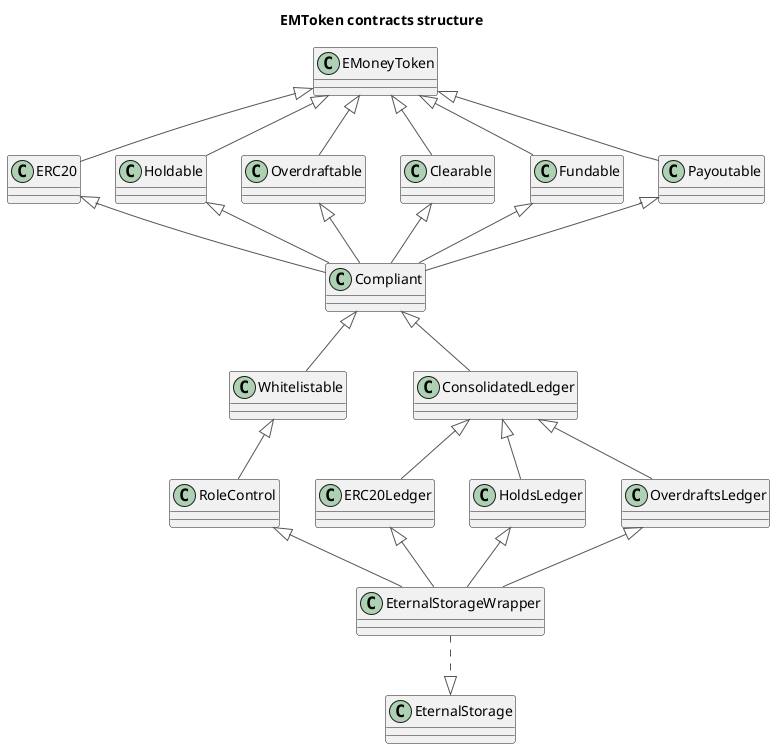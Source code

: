 @startuml
title EMToken contracts structure
hide footbox

skinparam {
  ActorBorderColor #555555
  ParticipantBorderColor #555555
  BoundaryBorderColor #555555
  ArrowColor #555555
  SequenceLifeLineBorderColor #555555
  SequenceBoxBorderColor #FFFFFF
  NoteBorderColor #555555
  NoteBackgroundColor #DDDDDD
}

class EMoneyToken {
}

class ERC20 {
}

class Holdable {
}

class Overdraftable {
}

class Clearable {
}

class Fundable {
}

class Payoutable {
}

class Compliant {
}

class Whitelistable {
}

class RoleControl {
}

class ConsolidatedLedger {
}

class ERC20Ledger {
}

class HoldsLedger {
}

class OverdraftsLedger {
}

class EternalStorageWrapper {
}

class EternalStorage {
}

EMoneyToken <|-- ERC20
EMoneyToken <|-- Holdable
EMoneyToken <|-- Overdraftable
EMoneyToken <|-- Clearable
EMoneyToken <|-- Fundable
EMoneyToken <|-- Payoutable

ERC20 <|-- Compliant
Holdable <|-- Compliant
Overdraftable <|-- Compliant
Clearable <|-- Compliant
Fundable <|-- Compliant
Payoutable <|-- Compliant

Compliant <|-- Whitelistable

Whitelistable <|-- RoleControl

Compliant <|-- ConsolidatedLedger

ConsolidatedLedger <|-- ERC20Ledger
ConsolidatedLedger <|-- HoldsLedger
ConsolidatedLedger <|-- OverdraftsLedger


ERC20Ledger <|-- EternalStorageWrapper
HoldsLedger <|-- EternalStorageWrapper
OverdraftsLedger <|-- EternalStorageWrapper
RoleControl <|-- EternalStorageWrapper

EternalStorageWrapper ..|> EternalStorage

@enduml